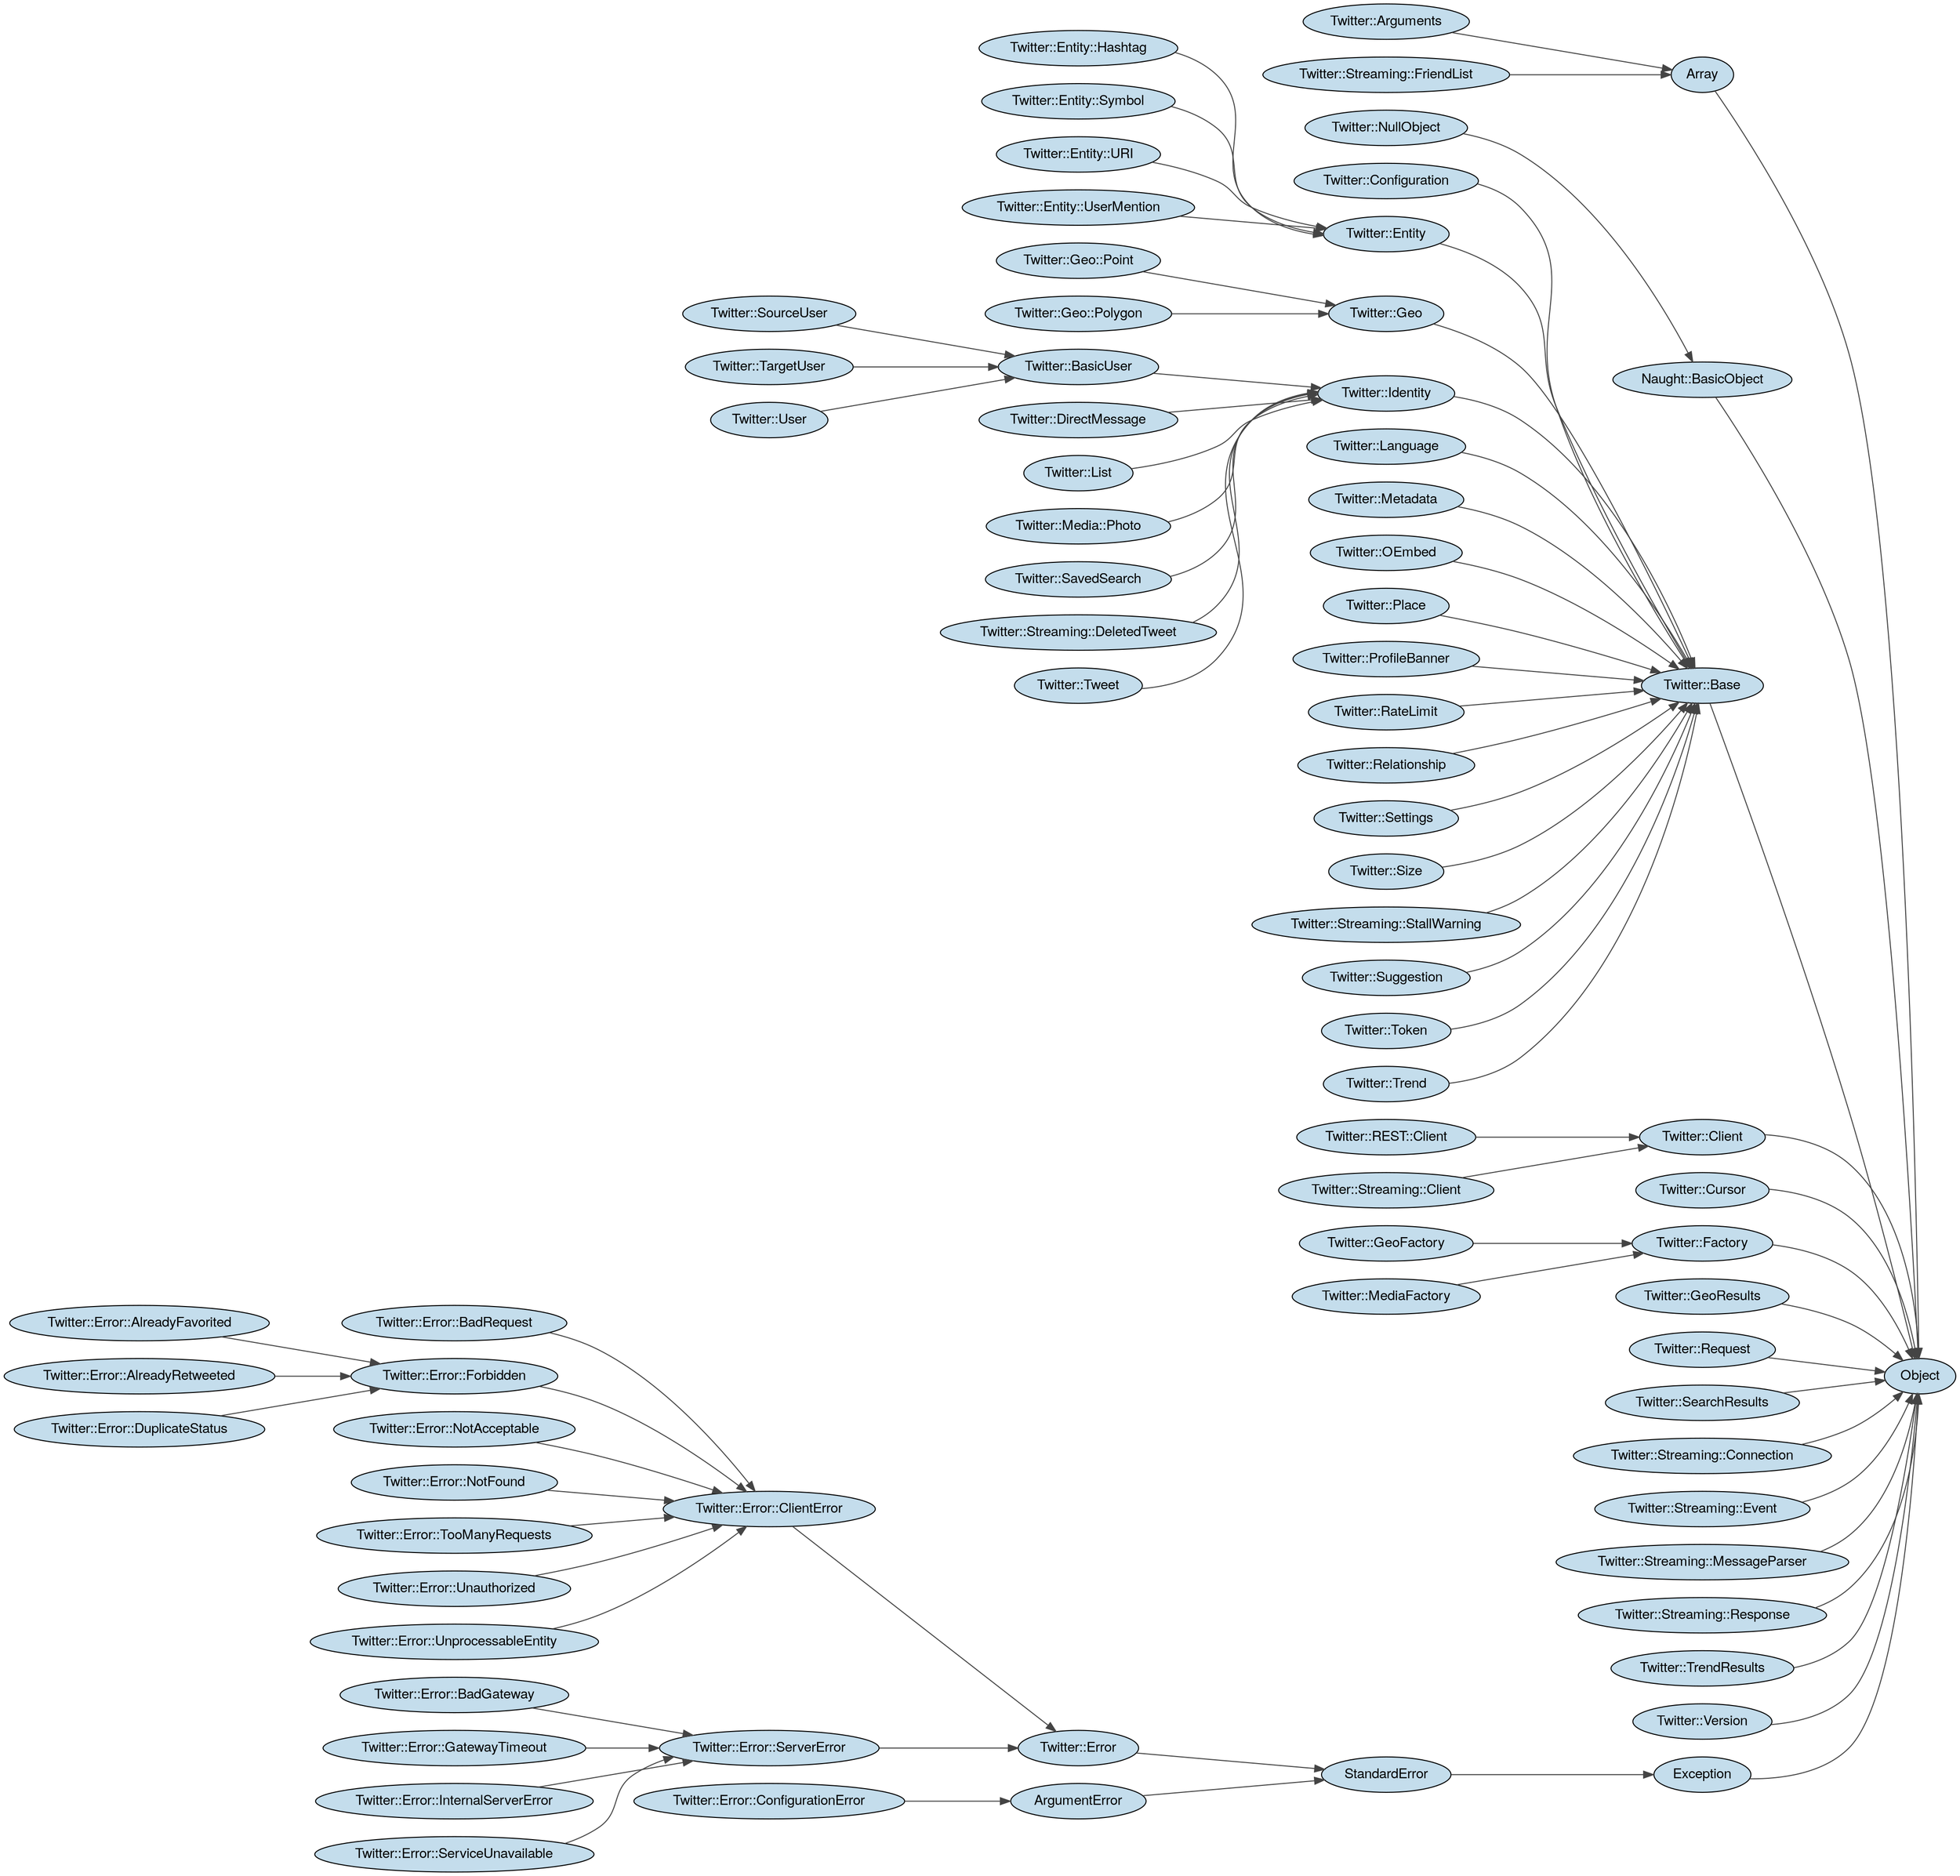 digraph classes {
	graph [rotate=0, rankdir="LR"]
	node [fillcolor="#c4ddec", style="filled", fontname="Helvetica Neue"]
	edge [color="#444444"]
	ArgumentError [label="ArgumentError"]
	Array [label="Array"]
	Exception [label="Exception"]
	Naught__BasicObject [label="Naught::BasicObject"]
	StandardError [label="StandardError"]
	Twitter__Arguments [label="Twitter::Arguments"]
	Twitter__Base [label="Twitter::Base"]
	Twitter__BasicUser [label="Twitter::BasicUser"]
	Twitter__Client [label="Twitter::Client"]
	Twitter__Configuration [label="Twitter::Configuration"]
	Twitter__Cursor [label="Twitter::Cursor"]
	Twitter__DirectMessage [label="Twitter::DirectMessage"]
	Twitter__Entity [label="Twitter::Entity"]
	Twitter__Entity__Hashtag [label="Twitter::Entity::Hashtag"]
	Twitter__Entity__Symbol [label="Twitter::Entity::Symbol"]
	Twitter__Entity__URI [label="Twitter::Entity::URI"]
	Twitter__Entity__UserMention [label="Twitter::Entity::UserMention"]
	Twitter__Error [label="Twitter::Error"]
	Twitter__Error__AlreadyFavorited [label="Twitter::Error::AlreadyFavorited"]
	Twitter__Error__AlreadyRetweeted [label="Twitter::Error::AlreadyRetweeted"]
	Twitter__Error__BadGateway [label="Twitter::Error::BadGateway"]
	Twitter__Error__BadRequest [label="Twitter::Error::BadRequest"]
	Twitter__Error__ClientError [label="Twitter::Error::ClientError"]
	Twitter__Error__ConfigurationError [label="Twitter::Error::ConfigurationError"]
	Twitter__Error__DuplicateStatus [label="Twitter::Error::DuplicateStatus"]
	Twitter__Error__Forbidden [label="Twitter::Error::Forbidden"]
	Twitter__Error__GatewayTimeout [label="Twitter::Error::GatewayTimeout"]
	Twitter__Error__InternalServerError [label="Twitter::Error::InternalServerError"]
	Twitter__Error__NotAcceptable [label="Twitter::Error::NotAcceptable"]
	Twitter__Error__NotFound [label="Twitter::Error::NotFound"]
	Twitter__Error__ServerError [label="Twitter::Error::ServerError"]
	Twitter__Error__ServiceUnavailable [label="Twitter::Error::ServiceUnavailable"]
	Twitter__Error__TooManyRequests [label="Twitter::Error::TooManyRequests"]
	Twitter__Error__Unauthorized [label="Twitter::Error::Unauthorized"]
	Twitter__Error__UnprocessableEntity [label="Twitter::Error::UnprocessableEntity"]
	Twitter__Factory [label="Twitter::Factory"]
	Twitter__Geo [label="Twitter::Geo"]
	Twitter__GeoFactory [label="Twitter::GeoFactory"]
	Twitter__GeoResults [label="Twitter::GeoResults"]
	Twitter__Geo__Point [label="Twitter::Geo::Point"]
	Twitter__Geo__Polygon [label="Twitter::Geo::Polygon"]
	Twitter__Identity [label="Twitter::Identity"]
	Twitter__Language [label="Twitter::Language"]
	Twitter__List [label="Twitter::List"]
	Twitter__MediaFactory [label="Twitter::MediaFactory"]
	Twitter__Media__Photo [label="Twitter::Media::Photo"]
	Twitter__Metadata [label="Twitter::Metadata"]
	Twitter__NullObject [label="Twitter::NullObject"]
	Twitter__OEmbed [label="Twitter::OEmbed"]
	Twitter__Place [label="Twitter::Place"]
	Twitter__ProfileBanner [label="Twitter::ProfileBanner"]
	Twitter__REST__Client [label="Twitter::REST::Client"]
	Twitter__RateLimit [label="Twitter::RateLimit"]
	Twitter__Relationship [label="Twitter::Relationship"]
	Twitter__Request [label="Twitter::Request"]
	Twitter__SavedSearch [label="Twitter::SavedSearch"]
	Twitter__SearchResults [label="Twitter::SearchResults"]
	Twitter__Settings [label="Twitter::Settings"]
	Twitter__Size [label="Twitter::Size"]
	Twitter__SourceUser [label="Twitter::SourceUser"]
	Twitter__Streaming__Client [label="Twitter::Streaming::Client"]
	Twitter__Streaming__Connection [label="Twitter::Streaming::Connection"]
	Twitter__Streaming__DeletedTweet [label="Twitter::Streaming::DeletedTweet"]
	Twitter__Streaming__Event [label="Twitter::Streaming::Event"]
	Twitter__Streaming__FriendList [label="Twitter::Streaming::FriendList"]
	Twitter__Streaming__MessageParser [label="Twitter::Streaming::MessageParser"]
	Twitter__Streaming__Response [label="Twitter::Streaming::Response"]
	Twitter__Streaming__StallWarning [label="Twitter::Streaming::StallWarning"]
	Twitter__Suggestion [label="Twitter::Suggestion"]
	Twitter__TargetUser [label="Twitter::TargetUser"]
	Twitter__Token [label="Twitter::Token"]
	Twitter__Trend [label="Twitter::Trend"]
	Twitter__TrendResults [label="Twitter::TrendResults"]
	Twitter__Tweet [label="Twitter::Tweet"]
	Twitter__User [label="Twitter::User"]
	Twitter__Version [label="Twitter::Version"]
	ArgumentError -> StandardError
	Array -> Object
	Exception -> Object
	Naught__BasicObject -> Object
	StandardError -> Exception
	Twitter__Arguments -> Array
	Twitter__Base -> Object
	Twitter__BasicUser -> Twitter__Identity
	Twitter__Client -> Object
	Twitter__Configuration -> Twitter__Base
	Twitter__Cursor -> Object
	Twitter__DirectMessage -> Twitter__Identity
	Twitter__Entity -> Twitter__Base
	Twitter__Entity__Hashtag -> Twitter__Entity
	Twitter__Entity__Symbol -> Twitter__Entity
	Twitter__Entity__URI -> Twitter__Entity
	Twitter__Entity__UserMention -> Twitter__Entity
	Twitter__Error -> StandardError
	Twitter__Error__AlreadyFavorited -> Twitter__Error__Forbidden
	Twitter__Error__AlreadyRetweeted -> Twitter__Error__Forbidden
	Twitter__Error__BadGateway -> Twitter__Error__ServerError
	Twitter__Error__BadRequest -> Twitter__Error__ClientError
	Twitter__Error__ClientError -> Twitter__Error
	Twitter__Error__ConfigurationError -> ArgumentError
	Twitter__Error__DuplicateStatus -> Twitter__Error__Forbidden
	Twitter__Error__Forbidden -> Twitter__Error__ClientError
	Twitter__Error__GatewayTimeout -> Twitter__Error__ServerError
	Twitter__Error__InternalServerError -> Twitter__Error__ServerError
	Twitter__Error__NotAcceptable -> Twitter__Error__ClientError
	Twitter__Error__NotFound -> Twitter__Error__ClientError
	Twitter__Error__ServerError -> Twitter__Error
	Twitter__Error__ServiceUnavailable -> Twitter__Error__ServerError
	Twitter__Error__TooManyRequests -> Twitter__Error__ClientError
	Twitter__Error__Unauthorized -> Twitter__Error__ClientError
	Twitter__Error__UnprocessableEntity -> Twitter__Error__ClientError
	Twitter__Factory -> Object
	Twitter__Geo -> Twitter__Base
	Twitter__GeoFactory -> Twitter__Factory
	Twitter__GeoResults -> Object
	Twitter__Geo__Point -> Twitter__Geo
	Twitter__Geo__Polygon -> Twitter__Geo
	Twitter__Identity -> Twitter__Base
	Twitter__Language -> Twitter__Base
	Twitter__List -> Twitter__Identity
	Twitter__MediaFactory -> Twitter__Factory
	Twitter__Media__Photo -> Twitter__Identity
	Twitter__Metadata -> Twitter__Base
	Twitter__NullObject -> Naught__BasicObject
	Twitter__OEmbed -> Twitter__Base
	Twitter__Place -> Twitter__Base
	Twitter__ProfileBanner -> Twitter__Base
	Twitter__REST__Client -> Twitter__Client
	Twitter__RateLimit -> Twitter__Base
	Twitter__Relationship -> Twitter__Base
	Twitter__Request -> Object
	Twitter__SavedSearch -> Twitter__Identity
	Twitter__SearchResults -> Object
	Twitter__Settings -> Twitter__Base
	Twitter__Size -> Twitter__Base
	Twitter__SourceUser -> Twitter__BasicUser
	Twitter__Streaming__Client -> Twitter__Client
	Twitter__Streaming__Connection -> Object
	Twitter__Streaming__DeletedTweet -> Twitter__Identity
	Twitter__Streaming__Event -> Object
	Twitter__Streaming__FriendList -> Array
	Twitter__Streaming__MessageParser -> Object
	Twitter__Streaming__Response -> Object
	Twitter__Streaming__StallWarning -> Twitter__Base
	Twitter__Suggestion -> Twitter__Base
	Twitter__TargetUser -> Twitter__BasicUser
	Twitter__Token -> Twitter__Base
	Twitter__Trend -> Twitter__Base
	Twitter__TrendResults -> Object
	Twitter__Tweet -> Twitter__Identity
	Twitter__User -> Twitter__BasicUser
	Twitter__Version -> Object
}
